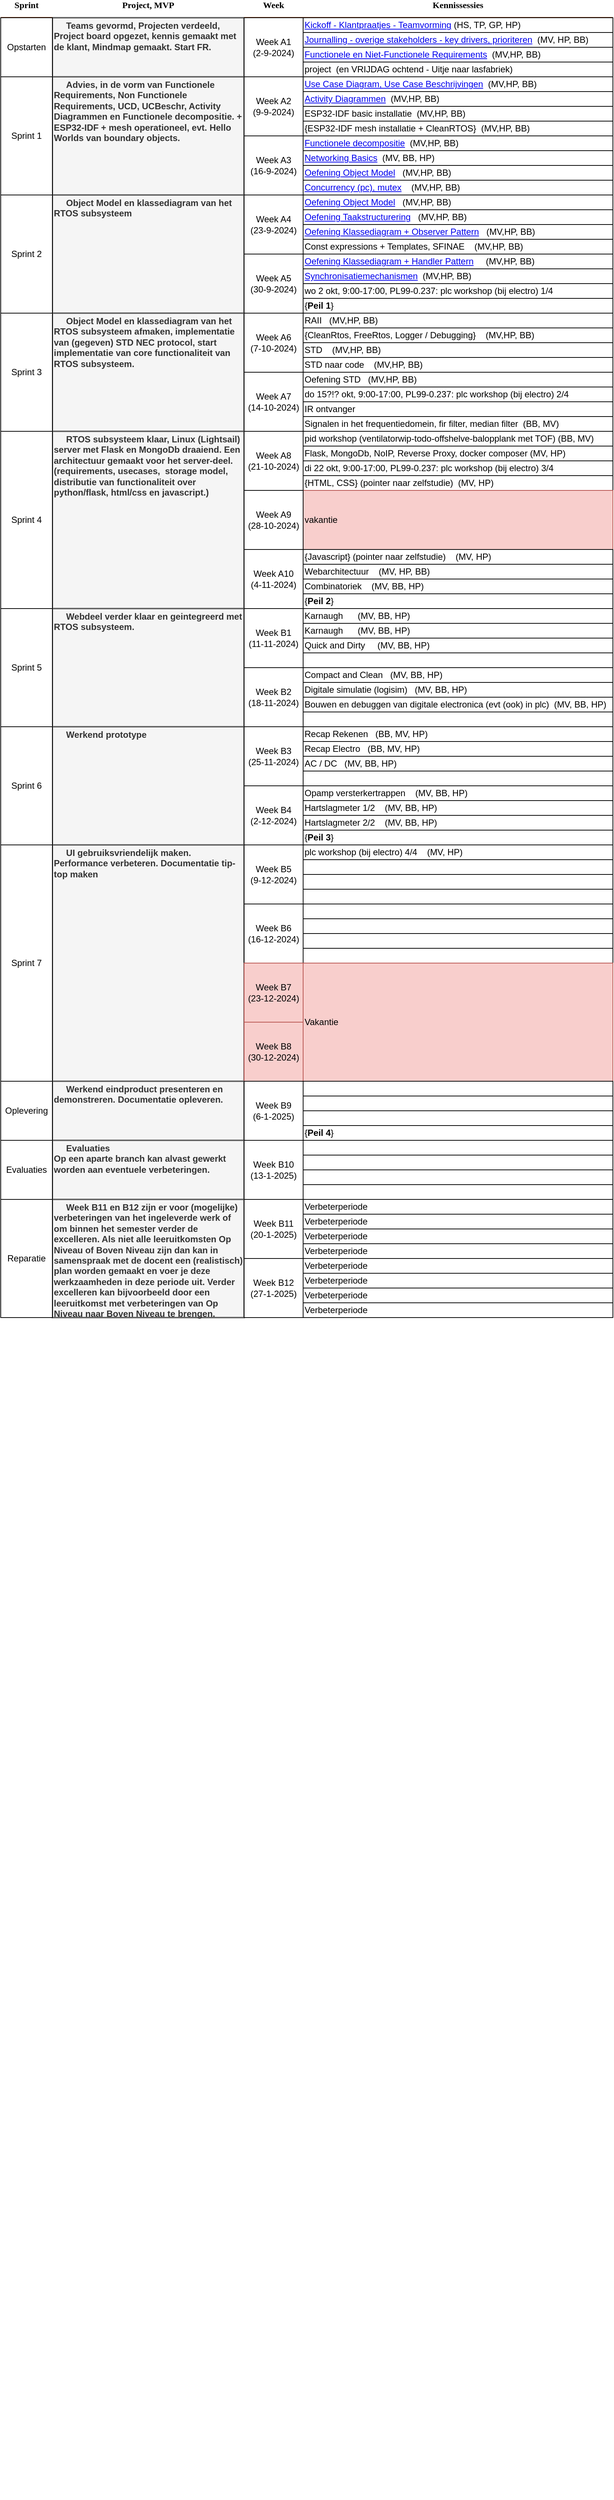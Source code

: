 <mxfile version="22.0.2" type="device">
  <diagram name="Page-1" id="vG2T4oAlQsHtUrdYPbgW">
    <mxGraphModel dx="1218" dy="-1" grid="1" gridSize="10" guides="1" tooltips="1" connect="1" arrows="1" fold="1" page="1" pageScale="1" pageWidth="1654" pageHeight="1169" math="0" shadow="0">
      <root>
        <mxCell id="0" />
        <mxCell id="1" parent="0" />
        <object label="Kennissessies" status="New" id="5CiSqYk4vTxB8dpWyrSt-2">
          <mxCell style="swimlane;strokeWidth=2;fontFamily=Permanent Marker;html=0;startSize=1;verticalAlign=top;spacingBottom=5;points=[];childLayout=stackLayout;stackBorder=0;stackSpacing=0;resizeLast=0;resizeParent=1;horizontalStack=0;collapsible=0;sketch=0;strokeColor=none;fillStyle=solid;fillColor=#A0522D;perimeterSpacing=0;width=200;spacingTop=-30;" parent="1" vertex="1">
            <mxGeometry x="560" y="1230" width="420" height="1770" as="geometry" />
          </mxCell>
        </object>
        <mxCell id="5CiSqYk4vTxB8dpWyrSt-3" value="&lt;a href=&quot;https://github.com/HU-TI-DEV/TI-S3/tree/main/programma/programmas/programma-kickoff.md&quot; target=&quot;_self&quot;&gt;Kickoff - Klantpraatjes - Teamvorming&lt;/a&gt;&amp;nbsp;(HS, TP, GP, HP)" style="rounded=0;whiteSpace=wrap;html=1;align=left;" parent="5CiSqYk4vTxB8dpWyrSt-2" vertex="1">
          <mxGeometry y="1" width="420" height="20" as="geometry" />
        </mxCell>
        <mxCell id="5CiSqYk4vTxB8dpWyrSt-5" value="&lt;a href=&quot;https://github.com/HU-TI-DEV/TI-S3/tree/main/programma/programmas/programma-systemcontext-keydrivers-applicationdrivers.md&quot; target=&quot;_self&quot;&gt;Journalling - overige stakeholders - key drivers, prioriteren&lt;/a&gt;&amp;nbsp; (MV, HP, BB)" style="rounded=0;whiteSpace=wrap;html=1;align=left;" parent="5CiSqYk4vTxB8dpWyrSt-2" vertex="1">
          <mxGeometry y="21" width="420" height="20" as="geometry" />
        </mxCell>
        <mxCell id="5CiSqYk4vTxB8dpWyrSt-6" value="&lt;a href=&quot;https://github.com/HU-TI-DEV/TI-S3/tree/main/programma/programmas/programma-requirements.md&quot; target=&quot;_self&quot;&gt;Functionele en Niet-Functionele Requirements&lt;/a&gt;&amp;nbsp; (MV,HP, BB)" style="rounded=0;whiteSpace=wrap;html=1;align=left;" parent="5CiSqYk4vTxB8dpWyrSt-2" vertex="1">
          <mxGeometry y="41" width="420" height="20" as="geometry" />
        </mxCell>
        <mxCell id="5CiSqYk4vTxB8dpWyrSt-4" value="project&amp;nbsp; (en VRIJDAG ochtend - Uitje naar lasfabriek)" style="rounded=0;whiteSpace=wrap;html=1;align=left;" parent="5CiSqYk4vTxB8dpWyrSt-2" vertex="1">
          <mxGeometry y="61" width="420" height="20" as="geometry" />
        </mxCell>
        <mxCell id="5CiSqYk4vTxB8dpWyrSt-7" value="&lt;a href=&quot;https://github.com/HU-TI-DEV/TI-S3/tree/main/programma/programmas/programma-use-case.md&quot; target=&quot;_self&quot;&gt;Use Case Diagram, Use Case Beschrijvingen&lt;/a&gt;&amp;nbsp; (MV,HP,&amp;nbsp;BB)" style="rounded=0;whiteSpace=wrap;html=1;align=left;" parent="5CiSqYk4vTxB8dpWyrSt-2" vertex="1">
          <mxGeometry y="81" width="420" height="20" as="geometry" />
        </mxCell>
        <mxCell id="5CiSqYk4vTxB8dpWyrSt-8" value="&lt;a href=&quot;https://github.com/HU-TI-DEV/TI-S3/tree/main/programma/programmas/programma-activity-diagrammen.md&quot; target=&quot;_self&quot;&gt;Activity Diagrammen&lt;/a&gt;&amp;nbsp; (MV,HP,&amp;nbsp;BB)" style="rounded=0;whiteSpace=wrap;html=1;align=left;" parent="5CiSqYk4vTxB8dpWyrSt-2" vertex="1">
          <mxGeometry y="101" width="420" height="20" as="geometry" />
        </mxCell>
        <mxCell id="5CiSqYk4vTxB8dpWyrSt-9" value="ESP32-IDF basic installatie&amp;nbsp; (MV,HP,&amp;nbsp;BB)" style="rounded=0;whiteSpace=wrap;html=1;align=left;" parent="5CiSqYk4vTxB8dpWyrSt-2" vertex="1">
          <mxGeometry y="121" width="420" height="20" as="geometry" />
        </mxCell>
        <mxCell id="5CiSqYk4vTxB8dpWyrSt-10" value="{ESP32-IDF mesh installatie + CleanRTOS}&amp;nbsp; (MV,HP,&amp;nbsp;BB)" style="rounded=0;whiteSpace=wrap;html=1;align=left;" parent="5CiSqYk4vTxB8dpWyrSt-2" vertex="1">
          <mxGeometry y="141" width="420" height="20" as="geometry" />
        </mxCell>
        <mxCell id="5CiSqYk4vTxB8dpWyrSt-11" value="&lt;a href=&quot;https://github.com/HU-TI-DEV/TI-S3/tree/main/programma/programmas/programma-functionele-decompositie.md&quot; target=&quot;_self&quot;&gt;Functionele decompositie&lt;/a&gt;&amp;nbsp; (MV,HP,&amp;nbsp;BB)" style="rounded=0;whiteSpace=wrap;html=1;align=left;" parent="5CiSqYk4vTxB8dpWyrSt-2" vertex="1">
          <mxGeometry y="161" width="420" height="20" as="geometry" />
        </mxCell>
        <mxCell id="5CiSqYk4vTxB8dpWyrSt-12" value="&lt;a href=&quot;https://github.com/HU-TI-DEV/TI-S3/tree/main/programma/programmas/programma-networking-basics.md&quot; style=&quot;border-color: var(--border-color);&quot;&gt;Networking Basics&lt;/a&gt;&amp;nbsp; (MV,&amp;nbsp;BB, HP)" style="rounded=0;whiteSpace=wrap;html=1;align=left;" parent="5CiSqYk4vTxB8dpWyrSt-2" vertex="1">
          <mxGeometry y="181" width="420" height="20" as="geometry" />
        </mxCell>
        <mxCell id="5CiSqYk4vTxB8dpWyrSt-15" value="&lt;a href=&quot;https://github.com/HU-TI-DEV/TI-S3/tree/main/programma/programmas/programma-object-model-1.md&quot; target=&quot;_self&quot;&gt;Oefening Object Model&lt;/a&gt;&amp;nbsp; &amp;nbsp;(MV,HP,&amp;nbsp;BB)" style="rounded=0;whiteSpace=wrap;html=1;align=left;" parent="5CiSqYk4vTxB8dpWyrSt-2" vertex="1">
          <mxGeometry y="201" width="420" height="20" as="geometry" />
        </mxCell>
        <mxCell id="5CiSqYk4vTxB8dpWyrSt-16" value="&lt;a href=&quot;https://github.com/HU-TI-DEV/TI-S3/tree/main/programma/programmas/programma-concurrency-mutex.md&quot; target=&quot;_self&quot;&gt;Concurrency (pc), mutex&lt;/a&gt;&amp;nbsp; &amp;nbsp; (MV,HP,&amp;nbsp;BB)" style="rounded=0;whiteSpace=wrap;html=1;align=left;" parent="5CiSqYk4vTxB8dpWyrSt-2" vertex="1">
          <mxGeometry y="221" width="420" height="20" as="geometry" />
        </mxCell>
        <mxCell id="5CiSqYk4vTxB8dpWyrSt-17" value="&lt;a href=&quot;https://github.com/HU-TI-DEV/TI-S3/tree/main/programma/programmas/programma-object-model-2.md&quot; target=&quot;_self&quot;&gt;Oefening Object Model&lt;/a&gt;&amp;nbsp; &amp;nbsp;(MV,HP,&amp;nbsp;BB)" style="rounded=0;whiteSpace=wrap;html=1;align=left;" parent="5CiSqYk4vTxB8dpWyrSt-2" vertex="1">
          <mxGeometry y="241" width="420" height="20" as="geometry" />
        </mxCell>
        <mxCell id="5CiSqYk4vTxB8dpWyrSt-18" value="&lt;a href=&quot;https://github.com/HU-TI-DEV/TI-S3/tree/main/programma/programmas/programma-taakstructurering.md&quot; target=&quot;_self&quot;&gt;Oefening Taakstructurering&lt;/a&gt;&amp;nbsp; &amp;nbsp;(MV,HP,&amp;nbsp;BB)" style="rounded=0;whiteSpace=wrap;html=1;align=left;" parent="5CiSqYk4vTxB8dpWyrSt-2" vertex="1">
          <mxGeometry y="261" width="420" height="20" as="geometry" />
        </mxCell>
        <mxCell id="5CiSqYk4vTxB8dpWyrSt-19" value="&lt;a href=&quot;https://github.com/HU-TI-DEV/TI-S3/tree/main/programma/programmas/programma-klassediagram-observer.md&quot; target=&quot;_self&quot;&gt;Oefening Klassediagram + Observer Pattern&lt;/a&gt;&amp;nbsp; &amp;nbsp;(MV,HP,&amp;nbsp;BB)" style="rounded=0;whiteSpace=wrap;html=1;align=left;" parent="5CiSqYk4vTxB8dpWyrSt-2" vertex="1">
          <mxGeometry y="281" width="420" height="20" as="geometry" />
        </mxCell>
        <mxCell id="5CiSqYk4vTxB8dpWyrSt-13" value="Const expressions + Templates, SFINAE&amp;nbsp; &amp;nbsp; (MV,HP,&amp;nbsp;BB)" style="rounded=0;whiteSpace=wrap;html=1;align=left;" parent="5CiSqYk4vTxB8dpWyrSt-2" vertex="1">
          <mxGeometry y="301" width="420" height="20" as="geometry" />
        </mxCell>
        <mxCell id="5CiSqYk4vTxB8dpWyrSt-20" value="&lt;a href=&quot;https://github.com/HU-TI-DEV/TI-S3/tree/main/programma/programmas/programma-klassediagram-handler.md&quot; target=&quot;_self&quot;&gt;Oefening Klassediagram + Handler Pattern&lt;/a&gt;&amp;nbsp; &amp;nbsp; &amp;nbsp;(MV,HP,&amp;nbsp;BB)" style="rounded=0;whiteSpace=wrap;html=1;align=left;" parent="5CiSqYk4vTxB8dpWyrSt-2" vertex="1">
          <mxGeometry y="321" width="420" height="20" as="geometry" />
        </mxCell>
        <mxCell id="5CiSqYk4vTxB8dpWyrSt-21" value="&lt;a href=&quot;https://github.com/HU-TI-DEV/TI-S3/tree/main/programma/programmas/programma-synchronisatiemechanismen.md&quot; style=&quot;border-color: var(--border-color);&quot;&gt;Synchronisatiemechanismen&lt;/a&gt;&amp;nbsp; (MV,HP,&amp;nbsp;BB)" style="rounded=0;whiteSpace=wrap;html=1;align=left;" parent="5CiSqYk4vTxB8dpWyrSt-2" vertex="1">
          <mxGeometry y="341" width="420" height="20" as="geometry" />
        </mxCell>
        <mxCell id="5CiSqYk4vTxB8dpWyrSt-53" value="wo 2 okt, 9:00-17:00, PL99-0.237:&amp;nbsp;plc workshop (bij electro) 1/4&amp;nbsp;&amp;nbsp;" style="rounded=0;whiteSpace=wrap;html=1;align=left;" parent="5CiSqYk4vTxB8dpWyrSt-2" vertex="1">
          <mxGeometry y="361" width="420" height="20" as="geometry" />
        </mxCell>
        <mxCell id="5CiSqYk4vTxB8dpWyrSt-22" value="{&lt;b&gt;Peil 1&lt;/b&gt;}" style="rounded=0;whiteSpace=wrap;html=1;align=left;" parent="5CiSqYk4vTxB8dpWyrSt-2" vertex="1">
          <mxGeometry y="381" width="420" height="20" as="geometry" />
        </mxCell>
        <mxCell id="5CiSqYk4vTxB8dpWyrSt-14" value="RAII&amp;nbsp; &amp;nbsp;(MV,HP,&amp;nbsp;BB)" style="rounded=0;whiteSpace=wrap;html=1;align=left;" parent="5CiSqYk4vTxB8dpWyrSt-2" vertex="1">
          <mxGeometry y="401" width="420" height="20" as="geometry" />
        </mxCell>
        <mxCell id="5CiSqYk4vTxB8dpWyrSt-23" value="{CleanRtos, FreeRtos, Logger / Debugging}&amp;nbsp; &amp;nbsp; (MV,HP,&amp;nbsp;BB)" style="rounded=0;whiteSpace=wrap;html=1;align=left;" parent="5CiSqYk4vTxB8dpWyrSt-2" vertex="1">
          <mxGeometry y="421" width="420" height="20" as="geometry" />
        </mxCell>
        <mxCell id="5CiSqYk4vTxB8dpWyrSt-24" value="STD&amp;nbsp; &amp;nbsp; (MV,HP,&amp;nbsp;BB)" style="rounded=0;whiteSpace=wrap;html=1;align=left;" parent="5CiSqYk4vTxB8dpWyrSt-2" vertex="1">
          <mxGeometry y="441" width="420" height="20" as="geometry" />
        </mxCell>
        <mxCell id="5CiSqYk4vTxB8dpWyrSt-25" value="STD naar code&amp;nbsp; &amp;nbsp; (MV,HP,&amp;nbsp;BB)" style="rounded=0;whiteSpace=wrap;html=1;align=left;" parent="5CiSqYk4vTxB8dpWyrSt-2" vertex="1">
          <mxGeometry y="461" width="420" height="20" as="geometry" />
        </mxCell>
        <mxCell id="5CiSqYk4vTxB8dpWyrSt-26" value="Oefening STD&amp;nbsp; &amp;nbsp;(MV,HP,&amp;nbsp;BB)" style="rounded=0;whiteSpace=wrap;html=1;align=left;" parent="5CiSqYk4vTxB8dpWyrSt-2" vertex="1">
          <mxGeometry y="481" width="420" height="20" as="geometry" />
        </mxCell>
        <mxCell id="5CiSqYk4vTxB8dpWyrSt-54" value="do 15?!? okt, 9:00-17:00, PL99-0.237: plc workshop (bij electro) 2/4&amp;nbsp;" style="rounded=0;whiteSpace=wrap;html=1;align=left;" parent="5CiSqYk4vTxB8dpWyrSt-2" vertex="1">
          <mxGeometry y="501" width="420" height="20" as="geometry" />
        </mxCell>
        <mxCell id="5CiSqYk4vTxB8dpWyrSt-31" value="IR ontvanger" style="rounded=0;whiteSpace=wrap;html=1;align=left;" parent="5CiSqYk4vTxB8dpWyrSt-2" vertex="1">
          <mxGeometry y="521" width="420" height="20" as="geometry" />
        </mxCell>
        <mxCell id="5CiSqYk4vTxB8dpWyrSt-28" value="Signalen in het frequentiedomein, fir filter, median filter&amp;nbsp; (BB, MV)" style="rounded=0;whiteSpace=wrap;html=1;align=left;" parent="5CiSqYk4vTxB8dpWyrSt-2" vertex="1">
          <mxGeometry y="541" width="420" height="20" as="geometry" />
        </mxCell>
        <mxCell id="5CiSqYk4vTxB8dpWyrSt-29" value="pid workshop (ventilatorwip-todo-offshelve-balopplank met TOF) (BB, MV)" style="rounded=0;whiteSpace=wrap;html=1;align=left;" parent="5CiSqYk4vTxB8dpWyrSt-2" vertex="1">
          <mxGeometry y="561" width="420" height="20" as="geometry" />
        </mxCell>
        <mxCell id="5CiSqYk4vTxB8dpWyrSt-30" value="Flask, MongoDb, NoIP, Reverse Proxy, docker composer (MV, HP)" style="rounded=0;whiteSpace=wrap;html=1;align=left;" parent="5CiSqYk4vTxB8dpWyrSt-2" vertex="1">
          <mxGeometry y="581" width="420" height="20" as="geometry" />
        </mxCell>
        <mxCell id="5CiSqYk4vTxB8dpWyrSt-57" value="di 22 okt, 9:00-17:00, PL99-0.237:&amp;nbsp;plc workshop (bij electro) 3/4&amp;nbsp;&amp;nbsp;" style="rounded=0;whiteSpace=wrap;html=1;align=left;" parent="5CiSqYk4vTxB8dpWyrSt-2" vertex="1">
          <mxGeometry y="601" width="420" height="20" as="geometry" />
        </mxCell>
        <mxCell id="5CiSqYk4vTxB8dpWyrSt-32" value="{HTML, CSS} (pointer naar zelfstudie)&amp;nbsp; (MV, HP)" style="rounded=0;whiteSpace=wrap;html=1;align=left;" parent="5CiSqYk4vTxB8dpWyrSt-2" vertex="1">
          <mxGeometry y="621" width="420" height="20" as="geometry" />
        </mxCell>
        <mxCell id="5CiSqYk4vTxB8dpWyrSt-27" value="vakantie" style="rounded=0;whiteSpace=wrap;html=1;align=left;fillColor=#f8cecc;strokeColor=#b85450;" parent="5CiSqYk4vTxB8dpWyrSt-2" vertex="1">
          <mxGeometry y="641" width="420" height="80" as="geometry" />
        </mxCell>
        <mxCell id="5CiSqYk4vTxB8dpWyrSt-33" value="{Javascript} (pointer naar zelfstudie)&amp;nbsp; &amp;nbsp; (MV, HP)" style="rounded=0;whiteSpace=wrap;html=1;align=left;" parent="5CiSqYk4vTxB8dpWyrSt-2" vertex="1">
          <mxGeometry y="721" width="420" height="20" as="geometry" />
        </mxCell>
        <mxCell id="5CiSqYk4vTxB8dpWyrSt-34" value="Webarchitectuur&amp;nbsp; &amp;nbsp; (MV, HP, BB)" style="rounded=0;whiteSpace=wrap;html=1;align=left;" parent="5CiSqYk4vTxB8dpWyrSt-2" vertex="1">
          <mxGeometry y="741" width="420" height="20" as="geometry" />
        </mxCell>
        <mxCell id="5CiSqYk4vTxB8dpWyrSt-36" value="Combinatoriek&amp;nbsp; &amp;nbsp; (MV, BB, HP)" style="rounded=0;whiteSpace=wrap;html=1;align=left;" parent="5CiSqYk4vTxB8dpWyrSt-2" vertex="1">
          <mxGeometry y="761" width="420" height="20" as="geometry" />
        </mxCell>
        <mxCell id="5CiSqYk4vTxB8dpWyrSt-39" value="{&lt;b&gt;Peil 2&lt;/b&gt;}" style="rounded=0;whiteSpace=wrap;html=1;align=left;" parent="5CiSqYk4vTxB8dpWyrSt-2" vertex="1">
          <mxGeometry y="781" width="420" height="20" as="geometry" />
        </mxCell>
        <mxCell id="5CiSqYk4vTxB8dpWyrSt-37" value="Karnaugh&amp;nbsp; &amp;nbsp; &amp;nbsp; (MV, BB, HP)" style="rounded=0;whiteSpace=wrap;html=1;align=left;" parent="5CiSqYk4vTxB8dpWyrSt-2" vertex="1">
          <mxGeometry y="801" width="420" height="20" as="geometry" />
        </mxCell>
        <mxCell id="5CiSqYk4vTxB8dpWyrSt-38" value="Karnaugh&amp;nbsp; &amp;nbsp; &amp;nbsp; (MV, BB, HP)" style="rounded=0;whiteSpace=wrap;html=1;align=left;" parent="5CiSqYk4vTxB8dpWyrSt-2" vertex="1">
          <mxGeometry y="821" width="420" height="20" as="geometry" />
        </mxCell>
        <mxCell id="5CiSqYk4vTxB8dpWyrSt-40" value="Quick and Dirty&amp;nbsp; &amp;nbsp; &amp;nbsp;(MV, BB, HP)" style="rounded=0;whiteSpace=wrap;html=1;align=left;" parent="5CiSqYk4vTxB8dpWyrSt-2" vertex="1">
          <mxGeometry y="841" width="420" height="20" as="geometry" />
        </mxCell>
        <mxCell id="5CiSqYk4vTxB8dpWyrSt-35" value="" style="rounded=0;whiteSpace=wrap;html=1;align=left;" parent="5CiSqYk4vTxB8dpWyrSt-2" vertex="1">
          <mxGeometry y="861" width="420" height="20" as="geometry" />
        </mxCell>
        <mxCell id="5CiSqYk4vTxB8dpWyrSt-41" value="Compact and Clean&amp;nbsp; &amp;nbsp;(MV, BB, HP)" style="rounded=0;whiteSpace=wrap;html=1;align=left;" parent="5CiSqYk4vTxB8dpWyrSt-2" vertex="1">
          <mxGeometry y="881" width="420" height="20" as="geometry" />
        </mxCell>
        <mxCell id="5CiSqYk4vTxB8dpWyrSt-42" value="Digitale simulatie (logisim)&amp;nbsp; &amp;nbsp;(MV, BB, HP)" style="rounded=0;whiteSpace=wrap;html=1;align=left;" parent="5CiSqYk4vTxB8dpWyrSt-2" vertex="1">
          <mxGeometry y="901" width="420" height="20" as="geometry" />
        </mxCell>
        <mxCell id="5CiSqYk4vTxB8dpWyrSt-44" value="Bouwen en debuggen van digitale electronica (evt (ook) in plc)&amp;nbsp; (MV, BB, HP)" style="rounded=0;whiteSpace=wrap;html=1;align=left;" parent="5CiSqYk4vTxB8dpWyrSt-2" vertex="1">
          <mxGeometry y="921" width="420" height="20" as="geometry" />
        </mxCell>
        <mxCell id="5CiSqYk4vTxB8dpWyrSt-43" value="" style="rounded=0;whiteSpace=wrap;html=1;align=left;" parent="5CiSqYk4vTxB8dpWyrSt-2" vertex="1">
          <mxGeometry y="941" width="420" height="20" as="geometry" />
        </mxCell>
        <mxCell id="5CiSqYk4vTxB8dpWyrSt-46" value="Recap Rekenen&amp;nbsp; &amp;nbsp;(BB, MV, HP)" style="rounded=0;whiteSpace=wrap;html=1;align=left;" parent="5CiSqYk4vTxB8dpWyrSt-2" vertex="1">
          <mxGeometry y="961" width="420" height="20" as="geometry" />
        </mxCell>
        <mxCell id="5CiSqYk4vTxB8dpWyrSt-47" value="Recap Electro&amp;nbsp; &amp;nbsp;(BB, MV, HP)" style="rounded=0;whiteSpace=wrap;html=1;align=left;" parent="5CiSqYk4vTxB8dpWyrSt-2" vertex="1">
          <mxGeometry y="981" width="420" height="20" as="geometry" />
        </mxCell>
        <mxCell id="5CiSqYk4vTxB8dpWyrSt-48" value="AC / DC&amp;nbsp; &amp;nbsp;(MV, BB, HP)" style="rounded=0;whiteSpace=wrap;html=1;align=left;" parent="5CiSqYk4vTxB8dpWyrSt-2" vertex="1">
          <mxGeometry y="1001" width="420" height="20" as="geometry" />
        </mxCell>
        <mxCell id="5CiSqYk4vTxB8dpWyrSt-45" value="" style="rounded=0;whiteSpace=wrap;html=1;align=left;" parent="5CiSqYk4vTxB8dpWyrSt-2" vertex="1">
          <mxGeometry y="1021" width="420" height="20" as="geometry" />
        </mxCell>
        <mxCell id="5CiSqYk4vTxB8dpWyrSt-49" value="Opamp versterkertrappen&amp;nbsp; &amp;nbsp; (MV, BB, HP)" style="rounded=0;whiteSpace=wrap;html=1;align=left;" parent="5CiSqYk4vTxB8dpWyrSt-2" vertex="1">
          <mxGeometry y="1041" width="420" height="20" as="geometry" />
        </mxCell>
        <mxCell id="5CiSqYk4vTxB8dpWyrSt-50" value="Hartslagmeter 1/2&amp;nbsp; &amp;nbsp; (MV, BB, HP)" style="rounded=0;whiteSpace=wrap;html=1;align=left;" parent="5CiSqYk4vTxB8dpWyrSt-2" vertex="1">
          <mxGeometry y="1061" width="420" height="20" as="geometry" />
        </mxCell>
        <mxCell id="5CiSqYk4vTxB8dpWyrSt-51" value="Hartslagmeter 2/2&amp;nbsp; &amp;nbsp; (MV, BB, HP)" style="rounded=0;whiteSpace=wrap;html=1;align=left;" parent="5CiSqYk4vTxB8dpWyrSt-2" vertex="1">
          <mxGeometry y="1081" width="420" height="20" as="geometry" />
        </mxCell>
        <mxCell id="5CiSqYk4vTxB8dpWyrSt-55" value="{&lt;b&gt;Peil 3&lt;/b&gt;}" style="rounded=0;whiteSpace=wrap;html=1;align=left;" parent="5CiSqYk4vTxB8dpWyrSt-2" vertex="1">
          <mxGeometry y="1101" width="420" height="20" as="geometry" />
        </mxCell>
        <mxCell id="5CiSqYk4vTxB8dpWyrSt-56" value="plc workshop (bij electro) 4/4&amp;nbsp; &amp;nbsp; (MV, HP)" style="rounded=0;whiteSpace=wrap;html=1;align=left;" parent="5CiSqYk4vTxB8dpWyrSt-2" vertex="1">
          <mxGeometry y="1121" width="420" height="20" as="geometry" />
        </mxCell>
        <mxCell id="5CiSqYk4vTxB8dpWyrSt-52" value="" style="rounded=0;whiteSpace=wrap;html=1;align=left;" parent="5CiSqYk4vTxB8dpWyrSt-2" vertex="1">
          <mxGeometry y="1141" width="420" height="20" as="geometry" />
        </mxCell>
        <mxCell id="5CiSqYk4vTxB8dpWyrSt-58" value="" style="rounded=0;whiteSpace=wrap;html=1;align=left;" parent="5CiSqYk4vTxB8dpWyrSt-2" vertex="1">
          <mxGeometry y="1161" width="420" height="20" as="geometry" />
        </mxCell>
        <mxCell id="5CiSqYk4vTxB8dpWyrSt-59" value="" style="rounded=0;whiteSpace=wrap;html=1;align=left;" parent="5CiSqYk4vTxB8dpWyrSt-2" vertex="1">
          <mxGeometry y="1181" width="420" height="20" as="geometry" />
        </mxCell>
        <mxCell id="5CiSqYk4vTxB8dpWyrSt-60" value="" style="rounded=0;whiteSpace=wrap;html=1;align=left;" parent="5CiSqYk4vTxB8dpWyrSt-2" vertex="1">
          <mxGeometry y="1201" width="420" height="20" as="geometry" />
        </mxCell>
        <mxCell id="5CiSqYk4vTxB8dpWyrSt-61" value="" style="rounded=0;whiteSpace=wrap;html=1;align=left;" parent="5CiSqYk4vTxB8dpWyrSt-2" vertex="1">
          <mxGeometry y="1221" width="420" height="20" as="geometry" />
        </mxCell>
        <mxCell id="5CiSqYk4vTxB8dpWyrSt-62" value="" style="rounded=0;whiteSpace=wrap;html=1;align=left;" parent="5CiSqYk4vTxB8dpWyrSt-2" vertex="1">
          <mxGeometry y="1241" width="420" height="20" as="geometry" />
        </mxCell>
        <mxCell id="5CiSqYk4vTxB8dpWyrSt-63" value="" style="rounded=0;whiteSpace=wrap;html=1;align=left;" parent="5CiSqYk4vTxB8dpWyrSt-2" vertex="1">
          <mxGeometry y="1261" width="420" height="20" as="geometry" />
        </mxCell>
        <mxCell id="5CiSqYk4vTxB8dpWyrSt-64" value="Vakantie" style="rounded=0;whiteSpace=wrap;html=1;align=left;fillColor=#f8cecc;strokeColor=#b85450;" parent="5CiSqYk4vTxB8dpWyrSt-2" vertex="1">
          <mxGeometry y="1281" width="420" height="160" as="geometry" />
        </mxCell>
        <mxCell id="5CiSqYk4vTxB8dpWyrSt-65" value="" style="rounded=0;whiteSpace=wrap;html=1;align=left;" parent="5CiSqYk4vTxB8dpWyrSt-2" vertex="1">
          <mxGeometry y="1441" width="420" height="20" as="geometry" />
        </mxCell>
        <mxCell id="5CiSqYk4vTxB8dpWyrSt-66" value="" style="rounded=0;whiteSpace=wrap;html=1;align=left;" parent="5CiSqYk4vTxB8dpWyrSt-2" vertex="1">
          <mxGeometry y="1461" width="420" height="20" as="geometry" />
        </mxCell>
        <mxCell id="5CiSqYk4vTxB8dpWyrSt-67" value="" style="rounded=0;whiteSpace=wrap;html=1;align=left;" parent="5CiSqYk4vTxB8dpWyrSt-2" vertex="1">
          <mxGeometry y="1481" width="420" height="20" as="geometry" />
        </mxCell>
        <mxCell id="5CiSqYk4vTxB8dpWyrSt-68" value="{&lt;b&gt;Peil 4&lt;/b&gt;}" style="rounded=0;whiteSpace=wrap;html=1;align=left;" parent="5CiSqYk4vTxB8dpWyrSt-2" vertex="1">
          <mxGeometry y="1501" width="420" height="20" as="geometry" />
        </mxCell>
        <mxCell id="5CiSqYk4vTxB8dpWyrSt-69" value="" style="rounded=0;whiteSpace=wrap;html=1;align=left;" parent="5CiSqYk4vTxB8dpWyrSt-2" vertex="1">
          <mxGeometry y="1521" width="420" height="20" as="geometry" />
        </mxCell>
        <mxCell id="5CiSqYk4vTxB8dpWyrSt-70" value="" style="rounded=0;whiteSpace=wrap;html=1;align=left;" parent="5CiSqYk4vTxB8dpWyrSt-2" vertex="1">
          <mxGeometry y="1541" width="420" height="20" as="geometry" />
        </mxCell>
        <mxCell id="5CiSqYk4vTxB8dpWyrSt-71" value="" style="rounded=0;whiteSpace=wrap;html=1;align=left;" parent="5CiSqYk4vTxB8dpWyrSt-2" vertex="1">
          <mxGeometry y="1561" width="420" height="20" as="geometry" />
        </mxCell>
        <mxCell id="5CiSqYk4vTxB8dpWyrSt-72" value="" style="rounded=0;whiteSpace=wrap;html=1;align=left;" parent="5CiSqYk4vTxB8dpWyrSt-2" vertex="1">
          <mxGeometry y="1581" width="420" height="20" as="geometry" />
        </mxCell>
        <mxCell id="5CiSqYk4vTxB8dpWyrSt-73" value="Verbeterperiode" style="rounded=0;whiteSpace=wrap;html=1;align=left;" parent="5CiSqYk4vTxB8dpWyrSt-2" vertex="1">
          <mxGeometry y="1601" width="420" height="20" as="geometry" />
        </mxCell>
        <mxCell id="5CiSqYk4vTxB8dpWyrSt-74" value="Verbeterperiode" style="rounded=0;whiteSpace=wrap;html=1;align=left;" parent="5CiSqYk4vTxB8dpWyrSt-2" vertex="1">
          <mxGeometry y="1621" width="420" height="20" as="geometry" />
        </mxCell>
        <mxCell id="5CiSqYk4vTxB8dpWyrSt-75" value="Verbeterperiode" style="rounded=0;whiteSpace=wrap;html=1;align=left;" parent="5CiSqYk4vTxB8dpWyrSt-2" vertex="1">
          <mxGeometry y="1641" width="420" height="20" as="geometry" />
        </mxCell>
        <mxCell id="5CiSqYk4vTxB8dpWyrSt-76" value="Verbeterperiode" style="rounded=0;whiteSpace=wrap;html=1;align=left;" parent="5CiSqYk4vTxB8dpWyrSt-2" vertex="1">
          <mxGeometry y="1661" width="420" height="20" as="geometry" />
        </mxCell>
        <mxCell id="5CiSqYk4vTxB8dpWyrSt-77" value="Verbeterperiode" style="rounded=0;whiteSpace=wrap;html=1;align=left;" parent="5CiSqYk4vTxB8dpWyrSt-2" vertex="1">
          <mxGeometry y="1681" width="420" height="20" as="geometry" />
        </mxCell>
        <mxCell id="5CiSqYk4vTxB8dpWyrSt-78" value="Verbeterperiode" style="rounded=0;whiteSpace=wrap;html=1;align=left;" parent="5CiSqYk4vTxB8dpWyrSt-2" vertex="1">
          <mxGeometry y="1701" width="420" height="20" as="geometry" />
        </mxCell>
        <mxCell id="5CiSqYk4vTxB8dpWyrSt-79" value="Verbeterperiode" style="rounded=0;whiteSpace=wrap;html=1;align=left;" parent="5CiSqYk4vTxB8dpWyrSt-2" vertex="1">
          <mxGeometry y="1721" width="420" height="20" as="geometry" />
        </mxCell>
        <mxCell id="5CiSqYk4vTxB8dpWyrSt-80" value="Verbeterperiode" style="rounded=0;whiteSpace=wrap;html=1;align=left;" parent="5CiSqYk4vTxB8dpWyrSt-2" vertex="1">
          <mxGeometry y="1741" width="420" height="20" as="geometry" />
        </mxCell>
        <object label="Project, MVP" status="New" id="5CiSqYk4vTxB8dpWyrSt-81">
          <mxCell style="swimlane;strokeWidth=2;fontFamily=Permanent Marker;html=0;startSize=1;verticalAlign=top;spacingBottom=5;points=[];childLayout=stackLayout;stackBorder=0;stackSpacing=0;resizeLast=0;resizeParent=1;horizontalStack=0;collapsible=0;sketch=0;strokeColor=none;fillStyle=solid;fillColor=#A0522D;perimeterSpacing=0;width=200;spacingTop=-30;" parent="1" vertex="1">
            <mxGeometry x="220" y="1230" width="260" height="1780" as="geometry" />
          </mxCell>
        </object>
        <mxCell id="tLLD9eW_2KKGqX_0wR2b-44" value="&amp;nbsp; &amp;nbsp; &amp;nbsp;Teams gevormd, Projecten verdeeld, Project board opgezet, kennis gemaakt met de klant, Mindmap gemaakt. Start FR." style="fontStyle=1;align=left;verticalAlign=top;childLayout=stackLayout;horizontal=1;startSize=40;horizontalStack=0;resizeParent=1;resizeParentMax=0;resizeLast=0;collapsible=1;marginBottom=0;whiteSpace=wrap;html=1;fillColor=#f5f5f5;fontColor=#333333;strokeColor=#666666;rounded=0;strokeWidth=2;spacingBottom=0;spacingTop=-3;" parent="5CiSqYk4vTxB8dpWyrSt-81" vertex="1" collapsed="1">
          <mxGeometry y="1" width="260" height="80" as="geometry">
            <mxRectangle y="241" width="180" height="168" as="alternateBounds" />
          </mxGeometry>
        </mxCell>
        <mxCell id="tLLD9eW_2KKGqX_0wR2b-45" value="" style="text;strokeColor=#808080;fillColor=default;align=left;verticalAlign=top;spacingLeft=4;spacingRight=4;overflow=hidden;rotatable=0;points=[[0,0.5],[1,0.5]];portConstraint=eastwest;whiteSpace=wrap;html=1;labelBackgroundColor=default;strokeWidth=2;" parent="tLLD9eW_2KKGqX_0wR2b-44" vertex="1">
          <mxGeometry width="180" height="160" as="geometry" />
        </mxCell>
        <mxCell id="tLLD9eW_2KKGqX_0wR2b-46" value="" style="line;strokeWidth=1;fillColor=none;align=left;verticalAlign=middle;spacingTop=-1;spacingLeft=3;spacingRight=3;rotatable=0;labelPosition=right;points=[];portConstraint=eastwest;strokeColor=inherit;" parent="tLLD9eW_2KKGqX_0wR2b-44" vertex="1">
          <mxGeometry y="160" width="180" height="8" as="geometry" />
        </mxCell>
        <mxCell id="S3o__iuByEEmrGWIZ07s-1" value="&amp;nbsp; &amp;nbsp; &amp;nbsp;Advies, in de vorm van Functionele Requirements, Non Functionele Requirements, UCD, UCBeschr, Activity Diagrammen en Functionele decompositie. + ESP32-IDF + mesh operationeel, evt. Hello Worlds van boundary objects." style="fontStyle=1;align=left;verticalAlign=top;childLayout=stackLayout;horizontal=1;startSize=40;horizontalStack=0;resizeParent=1;resizeParentMax=0;resizeLast=0;collapsible=1;marginBottom=0;whiteSpace=wrap;html=1;fillColor=#f5f5f5;fontColor=#333333;strokeColor=#666666;rounded=0;strokeWidth=2;spacingBottom=0;spacingTop=-3;" parent="5CiSqYk4vTxB8dpWyrSt-81" vertex="1" collapsed="1">
          <mxGeometry y="81" width="260" height="160" as="geometry">
            <mxRectangle y="241" width="180" height="168" as="alternateBounds" />
          </mxGeometry>
        </mxCell>
        <mxCell id="S3o__iuByEEmrGWIZ07s-2" value="" style="text;strokeColor=#808080;fillColor=default;align=left;verticalAlign=top;spacingLeft=4;spacingRight=4;overflow=hidden;rotatable=0;points=[[0,0.5],[1,0.5]];portConstraint=eastwest;whiteSpace=wrap;html=1;labelBackgroundColor=default;strokeWidth=2;" parent="S3o__iuByEEmrGWIZ07s-1" vertex="1">
          <mxGeometry width="180" height="160" as="geometry" />
        </mxCell>
        <mxCell id="S3o__iuByEEmrGWIZ07s-3" value="" style="line;strokeWidth=1;fillColor=none;align=left;verticalAlign=middle;spacingTop=-1;spacingLeft=3;spacingRight=3;rotatable=0;labelPosition=right;points=[];portConstraint=eastwest;strokeColor=inherit;" parent="S3o__iuByEEmrGWIZ07s-1" vertex="1">
          <mxGeometry y="160" width="180" height="8" as="geometry" />
        </mxCell>
        <mxCell id="5CiSqYk4vTxB8dpWyrSt-88" value="&amp;nbsp; &amp;nbsp; &amp;nbsp;Object Model en klassediagram van het RTOS subsysteem&lt;br&gt;" style="fontStyle=1;align=left;verticalAlign=top;childLayout=stackLayout;horizontal=1;startSize=40;horizontalStack=0;resizeParent=1;resizeParentMax=0;resizeLast=0;collapsible=1;marginBottom=0;whiteSpace=wrap;html=1;fillColor=#f5f5f5;fontColor=#333333;strokeColor=#666666;rounded=0;strokeWidth=2;spacingBottom=0;spacingTop=-3;" parent="5CiSqYk4vTxB8dpWyrSt-81" vertex="1" collapsed="1">
          <mxGeometry y="241" width="260" height="160" as="geometry">
            <mxRectangle y="241" width="180" height="168" as="alternateBounds" />
          </mxGeometry>
        </mxCell>
        <mxCell id="5CiSqYk4vTxB8dpWyrSt-89" value="" style="text;strokeColor=#808080;fillColor=default;align=left;verticalAlign=top;spacingLeft=4;spacingRight=4;overflow=hidden;rotatable=0;points=[[0,0.5],[1,0.5]];portConstraint=eastwest;whiteSpace=wrap;html=1;labelBackgroundColor=default;strokeWidth=2;" parent="5CiSqYk4vTxB8dpWyrSt-88" vertex="1">
          <mxGeometry width="180" height="160" as="geometry" />
        </mxCell>
        <mxCell id="5CiSqYk4vTxB8dpWyrSt-90" value="" style="line;strokeWidth=1;fillColor=none;align=left;verticalAlign=middle;spacingTop=-1;spacingLeft=3;spacingRight=3;rotatable=0;labelPosition=right;points=[];portConstraint=eastwest;strokeColor=inherit;" parent="5CiSqYk4vTxB8dpWyrSt-88" vertex="1">
          <mxGeometry y="160" width="180" height="8" as="geometry" />
        </mxCell>
        <mxCell id="5CiSqYk4vTxB8dpWyrSt-91" value="&amp;nbsp; &amp;nbsp; &amp;nbsp;Object Model en klassediagram van het RTOS subsysteem afmaken, implementatie van (gegeven) STD NEC protocol, start implementatie van core functionaliteit van RTOS subsysteem." style="fontStyle=1;align=left;verticalAlign=top;childLayout=stackLayout;horizontal=1;startSize=40;horizontalStack=0;resizeParent=1;resizeParentMax=0;resizeLast=0;collapsible=1;marginBottom=0;whiteSpace=wrap;html=1;fillColor=#f5f5f5;fontColor=#333333;strokeColor=#666666;rounded=0;strokeWidth=2;spacingBottom=0;spacingTop=-3;" parent="5CiSqYk4vTxB8dpWyrSt-81" vertex="1" collapsed="1">
          <mxGeometry y="401" width="260" height="160" as="geometry">
            <mxRectangle y="241" width="180" height="168" as="alternateBounds" />
          </mxGeometry>
        </mxCell>
        <mxCell id="5CiSqYk4vTxB8dpWyrSt-92" value="" style="text;strokeColor=#808080;fillColor=default;align=left;verticalAlign=top;spacingLeft=4;spacingRight=4;overflow=hidden;rotatable=0;points=[[0,0.5],[1,0.5]];portConstraint=eastwest;whiteSpace=wrap;html=1;labelBackgroundColor=default;strokeWidth=2;" parent="5CiSqYk4vTxB8dpWyrSt-91" vertex="1">
          <mxGeometry width="180" height="160" as="geometry" />
        </mxCell>
        <mxCell id="5CiSqYk4vTxB8dpWyrSt-93" value="" style="line;strokeWidth=1;fillColor=none;align=left;verticalAlign=middle;spacingTop=-1;spacingLeft=3;spacingRight=3;rotatable=0;labelPosition=right;points=[];portConstraint=eastwest;strokeColor=inherit;" parent="5CiSqYk4vTxB8dpWyrSt-91" vertex="1">
          <mxGeometry y="160" width="180" height="8" as="geometry" />
        </mxCell>
        <mxCell id="5CiSqYk4vTxB8dpWyrSt-94" value="&amp;nbsp; &amp;nbsp; &amp;nbsp;RTOS subsysteem klaar, Linux (Lightsail) server met Flask en MongoDb draaiend. Een architectuur gemaakt voor het server-deel.&lt;br&gt;(requirements, usecases,&amp;nbsp; storage model, distributie van functionaliteit over python/flask, html/css en javascript.)" style="fontStyle=1;align=left;verticalAlign=top;childLayout=stackLayout;horizontal=1;startSize=40;horizontalStack=0;resizeParent=1;resizeParentMax=0;resizeLast=0;collapsible=1;marginBottom=0;whiteSpace=wrap;html=1;fillColor=#f5f5f5;fontColor=#333333;strokeColor=#666666;rounded=0;strokeWidth=2;spacingBottom=0;spacingTop=-3;" parent="5CiSqYk4vTxB8dpWyrSt-81" vertex="1" collapsed="1">
          <mxGeometry y="561" width="260" height="240" as="geometry">
            <mxRectangle y="641" width="180" height="168" as="alternateBounds" />
          </mxGeometry>
        </mxCell>
        <mxCell id="5CiSqYk4vTxB8dpWyrSt-95" value="" style="text;strokeColor=#808080;fillColor=default;align=left;verticalAlign=top;spacingLeft=4;spacingRight=4;overflow=hidden;rotatable=0;points=[[0,0.5],[1,0.5]];portConstraint=eastwest;whiteSpace=wrap;html=1;labelBackgroundColor=default;strokeWidth=2;" parent="5CiSqYk4vTxB8dpWyrSt-94" vertex="1">
          <mxGeometry width="180" height="160" as="geometry" />
        </mxCell>
        <mxCell id="5CiSqYk4vTxB8dpWyrSt-96" value="" style="line;strokeWidth=1;fillColor=none;align=left;verticalAlign=middle;spacingTop=-1;spacingLeft=3;spacingRight=3;rotatable=0;labelPosition=right;points=[];portConstraint=eastwest;strokeColor=inherit;" parent="5CiSqYk4vTxB8dpWyrSt-94" vertex="1">
          <mxGeometry y="160" width="180" height="8" as="geometry" />
        </mxCell>
        <mxCell id="5CiSqYk4vTxB8dpWyrSt-97" value="&amp;nbsp; &amp;nbsp; &amp;nbsp;Webdeel verder klaar en geintegreerd met RTOS subsysteem." style="fontStyle=1;align=left;verticalAlign=top;childLayout=stackLayout;horizontal=1;startSize=40;horizontalStack=0;resizeParent=1;resizeParentMax=0;resizeLast=0;collapsible=1;marginBottom=0;whiteSpace=wrap;html=1;fillColor=#f5f5f5;fontColor=#333333;strokeColor=#666666;rounded=0;strokeWidth=2;spacingBottom=0;spacingTop=-3;" parent="5CiSqYk4vTxB8dpWyrSt-81" vertex="1" collapsed="1">
          <mxGeometry y="801" width="260" height="160" as="geometry">
            <mxRectangle y="641" width="180" height="168" as="alternateBounds" />
          </mxGeometry>
        </mxCell>
        <mxCell id="5CiSqYk4vTxB8dpWyrSt-98" value="" style="text;strokeColor=#808080;fillColor=default;align=left;verticalAlign=top;spacingLeft=4;spacingRight=4;overflow=hidden;rotatable=0;points=[[0,0.5],[1,0.5]];portConstraint=eastwest;whiteSpace=wrap;html=1;labelBackgroundColor=default;strokeWidth=2;" parent="5CiSqYk4vTxB8dpWyrSt-97" vertex="1">
          <mxGeometry width="180" height="160" as="geometry" />
        </mxCell>
        <mxCell id="5CiSqYk4vTxB8dpWyrSt-99" value="" style="line;strokeWidth=1;fillColor=none;align=left;verticalAlign=middle;spacingTop=-1;spacingLeft=3;spacingRight=3;rotatable=0;labelPosition=right;points=[];portConstraint=eastwest;strokeColor=inherit;" parent="5CiSqYk4vTxB8dpWyrSt-97" vertex="1">
          <mxGeometry y="160" width="180" height="8" as="geometry" />
        </mxCell>
        <mxCell id="5CiSqYk4vTxB8dpWyrSt-100" value="&amp;nbsp; &amp;nbsp; &amp;nbsp;Werkend prototype" style="fontStyle=1;align=left;verticalAlign=top;childLayout=stackLayout;horizontal=1;startSize=40;horizontalStack=0;resizeParent=1;resizeParentMax=0;resizeLast=0;collapsible=1;marginBottom=0;whiteSpace=wrap;html=1;fillColor=#f5f5f5;fontColor=#333333;strokeColor=#666666;rounded=0;strokeWidth=2;spacingBottom=0;spacingTop=-3;" parent="5CiSqYk4vTxB8dpWyrSt-81" vertex="1" collapsed="1">
          <mxGeometry y="961" width="260" height="160" as="geometry">
            <mxRectangle y="641" width="180" height="168" as="alternateBounds" />
          </mxGeometry>
        </mxCell>
        <mxCell id="5CiSqYk4vTxB8dpWyrSt-101" value="" style="text;strokeColor=#808080;fillColor=default;align=left;verticalAlign=top;spacingLeft=4;spacingRight=4;overflow=hidden;rotatable=0;points=[[0,0.5],[1,0.5]];portConstraint=eastwest;whiteSpace=wrap;html=1;labelBackgroundColor=default;strokeWidth=2;" parent="5CiSqYk4vTxB8dpWyrSt-100" vertex="1">
          <mxGeometry width="180" height="160" as="geometry" />
        </mxCell>
        <mxCell id="5CiSqYk4vTxB8dpWyrSt-102" value="" style="line;strokeWidth=1;fillColor=none;align=left;verticalAlign=middle;spacingTop=-1;spacingLeft=3;spacingRight=3;rotatable=0;labelPosition=right;points=[];portConstraint=eastwest;strokeColor=inherit;" parent="5CiSqYk4vTxB8dpWyrSt-100" vertex="1">
          <mxGeometry y="160" width="180" height="8" as="geometry" />
        </mxCell>
        <mxCell id="5CiSqYk4vTxB8dpWyrSt-103" value="&amp;nbsp; &amp;nbsp; &amp;nbsp;UI gebruiksvriendelijk maken. Performance verbeteren. Documentatie tip-top maken" style="fontStyle=1;align=left;verticalAlign=top;childLayout=stackLayout;horizontal=1;startSize=40;horizontalStack=0;resizeParent=1;resizeParentMax=0;resizeLast=0;collapsible=1;marginBottom=0;whiteSpace=wrap;html=1;fillColor=#f5f5f5;fontColor=#333333;strokeColor=#666666;rounded=0;strokeWidth=2;spacingBottom=0;spacingTop=-3;" parent="5CiSqYk4vTxB8dpWyrSt-81" vertex="1" collapsed="1">
          <mxGeometry y="1121" width="260" height="320" as="geometry">
            <mxRectangle y="641" width="180" height="168" as="alternateBounds" />
          </mxGeometry>
        </mxCell>
        <mxCell id="5CiSqYk4vTxB8dpWyrSt-104" value="" style="text;strokeColor=#808080;fillColor=default;align=left;verticalAlign=top;spacingLeft=4;spacingRight=4;overflow=hidden;rotatable=0;points=[[0,0.5],[1,0.5]];portConstraint=eastwest;whiteSpace=wrap;html=1;labelBackgroundColor=default;strokeWidth=2;" parent="5CiSqYk4vTxB8dpWyrSt-103" vertex="1">
          <mxGeometry width="180" height="160" as="geometry" />
        </mxCell>
        <mxCell id="5CiSqYk4vTxB8dpWyrSt-105" value="" style="line;strokeWidth=1;fillColor=none;align=left;verticalAlign=middle;spacingTop=-1;spacingLeft=3;spacingRight=3;rotatable=0;labelPosition=right;points=[];portConstraint=eastwest;strokeColor=inherit;" parent="5CiSqYk4vTxB8dpWyrSt-103" vertex="1">
          <mxGeometry y="160" width="180" height="8" as="geometry" />
        </mxCell>
        <mxCell id="5CiSqYk4vTxB8dpWyrSt-106" value="&amp;nbsp; &amp;nbsp; &amp;nbsp;Werkend eindproduct presenteren en demonstreren. Documentatie opleveren." style="fontStyle=1;align=left;verticalAlign=top;childLayout=stackLayout;horizontal=1;startSize=40;horizontalStack=0;resizeParent=1;resizeParentMax=0;resizeLast=0;collapsible=1;marginBottom=0;whiteSpace=wrap;html=1;fillColor=#f5f5f5;fontColor=#333333;strokeColor=#666666;rounded=0;strokeWidth=2;spacingBottom=0;spacingTop=-3;" parent="5CiSqYk4vTxB8dpWyrSt-81" vertex="1" collapsed="1">
          <mxGeometry y="1441" width="260" height="80" as="geometry">
            <mxRectangle y="641" width="180" height="168" as="alternateBounds" />
          </mxGeometry>
        </mxCell>
        <mxCell id="5CiSqYk4vTxB8dpWyrSt-107" value="" style="text;strokeColor=#808080;fillColor=default;align=left;verticalAlign=top;spacingLeft=4;spacingRight=4;overflow=hidden;rotatable=0;points=[[0,0.5],[1,0.5]];portConstraint=eastwest;whiteSpace=wrap;html=1;labelBackgroundColor=default;strokeWidth=2;" parent="5CiSqYk4vTxB8dpWyrSt-106" vertex="1">
          <mxGeometry width="180" height="160" as="geometry" />
        </mxCell>
        <mxCell id="5CiSqYk4vTxB8dpWyrSt-108" value="" style="line;strokeWidth=1;fillColor=none;align=left;verticalAlign=middle;spacingTop=-1;spacingLeft=3;spacingRight=3;rotatable=0;labelPosition=right;points=[];portConstraint=eastwest;strokeColor=inherit;" parent="5CiSqYk4vTxB8dpWyrSt-106" vertex="1">
          <mxGeometry y="160" width="180" height="8" as="geometry" />
        </mxCell>
        <mxCell id="gW_q8luc5zNe1rZbBMK--2" value="&amp;nbsp; &amp;nbsp; &amp;nbsp;Evaluaties&lt;br&gt;Op een aparte branch kan alvast gewerkt worden aan eventuele verbeteringen." style="fontStyle=1;align=left;verticalAlign=top;childLayout=stackLayout;horizontal=1;startSize=40;horizontalStack=0;resizeParent=1;resizeParentMax=0;resizeLast=0;collapsible=1;marginBottom=0;whiteSpace=wrap;html=1;fillColor=#f5f5f5;fontColor=#333333;strokeColor=#666666;rounded=0;strokeWidth=2;spacingBottom=0;spacingTop=-3;" parent="5CiSqYk4vTxB8dpWyrSt-81" vertex="1" collapsed="1">
          <mxGeometry y="1521" width="260" height="80" as="geometry">
            <mxRectangle y="641" width="180" height="168" as="alternateBounds" />
          </mxGeometry>
        </mxCell>
        <mxCell id="gW_q8luc5zNe1rZbBMK--3" value="" style="text;strokeColor=#808080;fillColor=default;align=left;verticalAlign=top;spacingLeft=4;spacingRight=4;overflow=hidden;rotatable=0;points=[[0,0.5],[1,0.5]];portConstraint=eastwest;whiteSpace=wrap;html=1;labelBackgroundColor=default;strokeWidth=2;" parent="gW_q8luc5zNe1rZbBMK--2" vertex="1">
          <mxGeometry width="180" height="160" as="geometry" />
        </mxCell>
        <mxCell id="gW_q8luc5zNe1rZbBMK--4" value="" style="line;strokeWidth=1;fillColor=none;align=left;verticalAlign=middle;spacingTop=-1;spacingLeft=3;spacingRight=3;rotatable=0;labelPosition=right;points=[];portConstraint=eastwest;strokeColor=inherit;" parent="gW_q8luc5zNe1rZbBMK--2" vertex="1">
          <mxGeometry y="160" width="180" height="8" as="geometry" />
        </mxCell>
        <mxCell id="5CiSqYk4vTxB8dpWyrSt-109" value="&amp;nbsp; &amp;nbsp; &amp;nbsp;Week B11 en B12 zijn er voor (mogelijke) verbeteringen van het ingeleverde werk of om binnen het semester verder de excelleren. Als niet alle leeruitkomsten Op Niveau of Boven Niveau zijn dan kan in samenspraak met de docent een (realistisch) plan worden gemaakt en voer je deze werkzaamheden in deze periode uit. Verder excelleren kan bijvoorbeeld door een leeruitkomst met verbeteringen van Op Niveau naar Boven Niveau te brengen." style="fontStyle=1;align=left;verticalAlign=top;childLayout=stackLayout;horizontal=1;startSize=40;horizontalStack=0;resizeParent=1;resizeParentMax=0;resizeLast=0;collapsible=1;marginBottom=0;whiteSpace=wrap;html=1;fillColor=#f5f5f5;fontColor=#333333;strokeColor=#666666;rounded=0;strokeWidth=2;spacingBottom=0;spacingTop=-3;" parent="5CiSqYk4vTxB8dpWyrSt-81" vertex="1" collapsed="1">
          <mxGeometry y="1601" width="260" height="160" as="geometry">
            <mxRectangle y="641" width="180" height="168" as="alternateBounds" />
          </mxGeometry>
        </mxCell>
        <mxCell id="5CiSqYk4vTxB8dpWyrSt-110" value="" style="text;strokeColor=#808080;fillColor=default;align=left;verticalAlign=top;spacingLeft=4;spacingRight=4;overflow=hidden;rotatable=0;points=[[0,0.5],[1,0.5]];portConstraint=eastwest;whiteSpace=wrap;html=1;labelBackgroundColor=default;strokeWidth=2;" parent="5CiSqYk4vTxB8dpWyrSt-109" vertex="1">
          <mxGeometry width="180" height="160" as="geometry" />
        </mxCell>
        <mxCell id="5CiSqYk4vTxB8dpWyrSt-111" value="" style="line;strokeWidth=1;fillColor=none;align=left;verticalAlign=middle;spacingTop=-1;spacingLeft=3;spacingRight=3;rotatable=0;labelPosition=right;points=[];portConstraint=eastwest;strokeColor=inherit;" parent="5CiSqYk4vTxB8dpWyrSt-109" vertex="1">
          <mxGeometry y="160" width="180" height="8" as="geometry" />
        </mxCell>
        <object label="Sprint" status="New" id="5CiSqYk4vTxB8dpWyrSt-112">
          <mxCell style="swimlane;strokeWidth=2;fontFamily=Permanent Marker;html=0;startSize=1;verticalAlign=top;spacingBottom=5;points=[];childLayout=stackLayout;stackBorder=0;stackSpacing=0;resizeLast=0;resizeParent=1;horizontalStack=0;collapsible=0;sketch=0;strokeColor=none;fillStyle=solid;fillColor=#A0522D;perimeterSpacing=0;width=200;spacingTop=-30;" parent="1" vertex="1">
            <mxGeometry x="150" y="1230" width="70" height="3361" as="geometry" />
          </mxCell>
        </object>
        <mxCell id="tLLD9eW_2KKGqX_0wR2b-1" value="Opstarten" style="rounded=0;whiteSpace=wrap;html=1;align=center;" parent="5CiSqYk4vTxB8dpWyrSt-112" vertex="1">
          <mxGeometry y="1" width="70" height="80" as="geometry" />
        </mxCell>
        <mxCell id="tLLD9eW_2KKGqX_0wR2b-2" value="Sprint 1" style="rounded=0;whiteSpace=wrap;html=1;align=center;" parent="5CiSqYk4vTxB8dpWyrSt-112" vertex="1">
          <mxGeometry y="81" width="70" height="160" as="geometry" />
        </mxCell>
        <mxCell id="tLLD9eW_2KKGqX_0wR2b-18" value="Sprint 2" style="rounded=0;whiteSpace=wrap;html=1;align=center;" parent="5CiSqYk4vTxB8dpWyrSt-112" vertex="1">
          <mxGeometry y="241" width="70" height="160" as="geometry" />
        </mxCell>
        <mxCell id="tLLD9eW_2KKGqX_0wR2b-17" value="Sprint 3" style="rounded=0;whiteSpace=wrap;html=1;align=center;" parent="5CiSqYk4vTxB8dpWyrSt-112" vertex="1">
          <mxGeometry y="401" width="70" height="160" as="geometry" />
        </mxCell>
        <mxCell id="tLLD9eW_2KKGqX_0wR2b-16" value="Sprint 4" style="rounded=0;whiteSpace=wrap;html=1;align=center;" parent="5CiSqYk4vTxB8dpWyrSt-112" vertex="1">
          <mxGeometry y="561" width="70" height="240" as="geometry" />
        </mxCell>
        <mxCell id="tLLD9eW_2KKGqX_0wR2b-15" value="Sprint 5" style="rounded=0;whiteSpace=wrap;html=1;align=center;" parent="5CiSqYk4vTxB8dpWyrSt-112" vertex="1">
          <mxGeometry y="801" width="70" height="160" as="geometry" />
        </mxCell>
        <mxCell id="tLLD9eW_2KKGqX_0wR2b-14" value="Sprint 6" style="rounded=0;whiteSpace=wrap;html=1;align=center;" parent="5CiSqYk4vTxB8dpWyrSt-112" vertex="1">
          <mxGeometry y="961" width="70" height="160" as="geometry" />
        </mxCell>
        <mxCell id="tLLD9eW_2KKGqX_0wR2b-13" value="Sprint 7" style="rounded=0;whiteSpace=wrap;html=1;align=center;" parent="5CiSqYk4vTxB8dpWyrSt-112" vertex="1">
          <mxGeometry y="1121" width="70" height="320" as="geometry" />
        </mxCell>
        <mxCell id="tLLD9eW_2KKGqX_0wR2b-12" value="Oplevering" style="rounded=0;whiteSpace=wrap;html=1;align=center;" parent="5CiSqYk4vTxB8dpWyrSt-112" vertex="1">
          <mxGeometry y="1441" width="70" height="80" as="geometry" />
        </mxCell>
        <mxCell id="gW_q8luc5zNe1rZbBMK--1" value="Evaluaties" style="rounded=0;whiteSpace=wrap;html=1;align=center;" parent="5CiSqYk4vTxB8dpWyrSt-112" vertex="1">
          <mxGeometry y="1521" width="70" height="80" as="geometry" />
        </mxCell>
        <mxCell id="tLLD9eW_2KKGqX_0wR2b-11" value="Reparatie" style="rounded=0;whiteSpace=wrap;html=1;align=center;" parent="5CiSqYk4vTxB8dpWyrSt-112" vertex="1">
          <mxGeometry y="1601" width="70" height="160" as="geometry" />
        </mxCell>
        <object label="Week" status="New" id="5CiSqYk4vTxB8dpWyrSt-123">
          <mxCell style="swimlane;strokeWidth=2;fontFamily=Permanent Marker;html=0;startSize=1;verticalAlign=top;spacingBottom=5;points=[];childLayout=stackLayout;stackBorder=0;stackSpacing=0;resizeLast=0;resizeParent=1;horizontalStack=0;collapsible=0;sketch=0;strokeColor=none;fillStyle=solid;fillColor=#A0522D;perimeterSpacing=0;width=200;spacingTop=-30;" parent="1" vertex="1">
            <mxGeometry x="480" y="1230" width="80" height="1770" as="geometry" />
          </mxCell>
        </object>
        <mxCell id="tLLD9eW_2KKGqX_0wR2b-19" value="Week A1&lt;br&gt;(2-9-2024)" style="rounded=0;whiteSpace=wrap;html=1;align=center;" parent="5CiSqYk4vTxB8dpWyrSt-123" vertex="1">
          <mxGeometry y="1" width="80" height="80" as="geometry" />
        </mxCell>
        <mxCell id="tLLD9eW_2KKGqX_0wR2b-20" value="Week A2&lt;br&gt;(9-9-2024)" style="rounded=0;whiteSpace=wrap;html=1;align=center;" parent="5CiSqYk4vTxB8dpWyrSt-123" vertex="1">
          <mxGeometry y="81" width="80" height="80" as="geometry" />
        </mxCell>
        <mxCell id="tLLD9eW_2KKGqX_0wR2b-21" value="Week A3&lt;br style=&quot;border-color: var(--border-color);&quot;&gt;(16-9-2024)" style="rounded=0;whiteSpace=wrap;html=1;align=center;" parent="5CiSqYk4vTxB8dpWyrSt-123" vertex="1">
          <mxGeometry y="161" width="80" height="80" as="geometry" />
        </mxCell>
        <mxCell id="tLLD9eW_2KKGqX_0wR2b-22" value="Week A4&lt;br&gt;(23-9-2024)" style="rounded=0;whiteSpace=wrap;html=1;align=center;" parent="5CiSqYk4vTxB8dpWyrSt-123" vertex="1">
          <mxGeometry y="241" width="80" height="80" as="geometry" />
        </mxCell>
        <mxCell id="tLLD9eW_2KKGqX_0wR2b-23" value="Week A5&lt;br&gt;(30-9-2024)" style="rounded=0;whiteSpace=wrap;html=1;align=center;" parent="5CiSqYk4vTxB8dpWyrSt-123" vertex="1">
          <mxGeometry y="321" width="80" height="80" as="geometry" />
        </mxCell>
        <mxCell id="tLLD9eW_2KKGqX_0wR2b-24" value="Week A6&lt;br&gt;(7-10-2024)" style="rounded=0;whiteSpace=wrap;html=1;align=center;" parent="5CiSqYk4vTxB8dpWyrSt-123" vertex="1">
          <mxGeometry y="401" width="80" height="80" as="geometry" />
        </mxCell>
        <mxCell id="tLLD9eW_2KKGqX_0wR2b-25" value="Week A7&lt;br&gt;(14-10-2024)" style="rounded=0;whiteSpace=wrap;html=1;align=center;" parent="5CiSqYk4vTxB8dpWyrSt-123" vertex="1">
          <mxGeometry y="481" width="80" height="80" as="geometry" />
        </mxCell>
        <mxCell id="tLLD9eW_2KKGqX_0wR2b-26" value="Week A8&lt;br style=&quot;border-color: var(--border-color);&quot;&gt;(21-10-2024)" style="rounded=0;whiteSpace=wrap;html=1;align=center;" parent="5CiSqYk4vTxB8dpWyrSt-123" vertex="1">
          <mxGeometry y="561" width="80" height="80" as="geometry" />
        </mxCell>
        <mxCell id="tLLD9eW_2KKGqX_0wR2b-27" value="Week A9&lt;br style=&quot;border-color: var(--border-color);&quot;&gt;(28-10-2024)" style="rounded=0;whiteSpace=wrap;html=1;align=center;" parent="5CiSqYk4vTxB8dpWyrSt-123" vertex="1">
          <mxGeometry y="641" width="80" height="80" as="geometry" />
        </mxCell>
        <mxCell id="tLLD9eW_2KKGqX_0wR2b-28" value="Week A10&lt;br style=&quot;border-color: var(--border-color);&quot;&gt;(4-11-2024)" style="rounded=0;whiteSpace=wrap;html=1;align=center;" parent="5CiSqYk4vTxB8dpWyrSt-123" vertex="1">
          <mxGeometry y="721" width="80" height="80" as="geometry" />
        </mxCell>
        <mxCell id="tLLD9eW_2KKGqX_0wR2b-29" value="Week B1&lt;br style=&quot;border-color: var(--border-color);&quot;&gt;(11-11-2024)" style="rounded=0;whiteSpace=wrap;html=1;align=center;" parent="5CiSqYk4vTxB8dpWyrSt-123" vertex="1">
          <mxGeometry y="801" width="80" height="80" as="geometry" />
        </mxCell>
        <mxCell id="tLLD9eW_2KKGqX_0wR2b-30" value="Week B2&lt;br style=&quot;border-color: var(--border-color);&quot;&gt;(18-11-2024)" style="rounded=0;whiteSpace=wrap;html=1;align=center;" parent="5CiSqYk4vTxB8dpWyrSt-123" vertex="1">
          <mxGeometry y="881" width="80" height="80" as="geometry" />
        </mxCell>
        <mxCell id="tLLD9eW_2KKGqX_0wR2b-31" value="Week B3&lt;br style=&quot;border-color: var(--border-color);&quot;&gt;(25-11-2024)" style="rounded=0;whiteSpace=wrap;html=1;align=center;" parent="5CiSqYk4vTxB8dpWyrSt-123" vertex="1">
          <mxGeometry y="961" width="80" height="80" as="geometry" />
        </mxCell>
        <mxCell id="tLLD9eW_2KKGqX_0wR2b-32" value="Week B4&lt;br style=&quot;border-color: var(--border-color);&quot;&gt;(2-12-2024)" style="rounded=0;whiteSpace=wrap;html=1;align=center;" parent="5CiSqYk4vTxB8dpWyrSt-123" vertex="1">
          <mxGeometry y="1041" width="80" height="80" as="geometry" />
        </mxCell>
        <mxCell id="tLLD9eW_2KKGqX_0wR2b-33" value="Week B5&lt;br style=&quot;border-color: var(--border-color);&quot;&gt;(9-12-2024)" style="rounded=0;whiteSpace=wrap;html=1;align=center;" parent="5CiSqYk4vTxB8dpWyrSt-123" vertex="1">
          <mxGeometry y="1121" width="80" height="80" as="geometry" />
        </mxCell>
        <mxCell id="tLLD9eW_2KKGqX_0wR2b-34" value="Week B6&lt;br style=&quot;border-color: var(--border-color);&quot;&gt;(16-12-2024)" style="rounded=0;whiteSpace=wrap;html=1;align=center;" parent="5CiSqYk4vTxB8dpWyrSt-123" vertex="1">
          <mxGeometry y="1201" width="80" height="80" as="geometry" />
        </mxCell>
        <mxCell id="tLLD9eW_2KKGqX_0wR2b-35" value="Week B7&lt;br style=&quot;border-color: var(--border-color);&quot;&gt;(23-12-2024)" style="rounded=0;whiteSpace=wrap;html=1;align=center;fillColor=#f8cecc;strokeColor=#b85450;" parent="5CiSqYk4vTxB8dpWyrSt-123" vertex="1">
          <mxGeometry y="1281" width="80" height="80" as="geometry" />
        </mxCell>
        <mxCell id="tLLD9eW_2KKGqX_0wR2b-36" value="Week B8&lt;br style=&quot;border-color: var(--border-color);&quot;&gt;(30-12-2024)" style="rounded=0;whiteSpace=wrap;html=1;align=center;fillColor=#f8cecc;strokeColor=#b85450;" parent="5CiSqYk4vTxB8dpWyrSt-123" vertex="1">
          <mxGeometry y="1361" width="80" height="80" as="geometry" />
        </mxCell>
        <mxCell id="tLLD9eW_2KKGqX_0wR2b-37" value="Week B9&lt;br style=&quot;border-color: var(--border-color);&quot;&gt;(6-1-2025)" style="rounded=0;whiteSpace=wrap;html=1;align=center;" parent="5CiSqYk4vTxB8dpWyrSt-123" vertex="1">
          <mxGeometry y="1441" width="80" height="80" as="geometry" />
        </mxCell>
        <mxCell id="tLLD9eW_2KKGqX_0wR2b-38" value="Week B10&lt;br style=&quot;border-color: var(--border-color);&quot;&gt;(13-1-2025)" style="rounded=0;whiteSpace=wrap;html=1;align=center;" parent="5CiSqYk4vTxB8dpWyrSt-123" vertex="1">
          <mxGeometry y="1521" width="80" height="80" as="geometry" />
        </mxCell>
        <mxCell id="tLLD9eW_2KKGqX_0wR2b-39" value="Week B11&lt;br style=&quot;border-color: var(--border-color);&quot;&gt;(20-1-2025)" style="rounded=0;whiteSpace=wrap;html=1;align=center;" parent="5CiSqYk4vTxB8dpWyrSt-123" vertex="1">
          <mxGeometry y="1601" width="80" height="80" as="geometry" />
        </mxCell>
        <mxCell id="tLLD9eW_2KKGqX_0wR2b-40" value="Week B12&lt;br style=&quot;border-color: var(--border-color);&quot;&gt;(27-1-2025)" style="rounded=0;whiteSpace=wrap;html=1;align=center;" parent="5CiSqYk4vTxB8dpWyrSt-123" vertex="1">
          <mxGeometry y="1681" width="80" height="80" as="geometry" />
        </mxCell>
      </root>
    </mxGraphModel>
  </diagram>
</mxfile>
